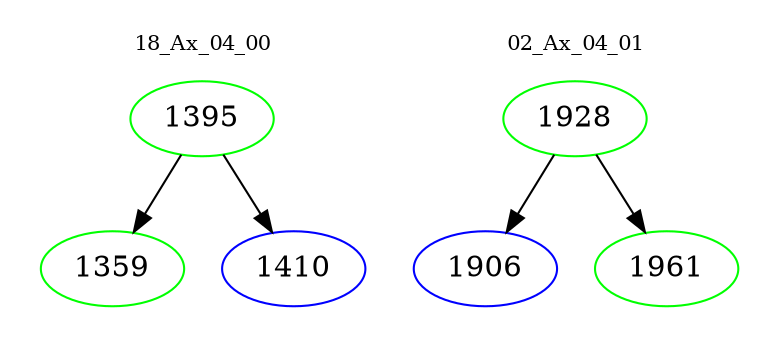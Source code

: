 digraph{
subgraph cluster_0 {
color = white
label = "18_Ax_04_00";
fontsize=10;
T0_1395 [label="1395", color="green"]
T0_1395 -> T0_1359 [color="black"]
T0_1359 [label="1359", color="green"]
T0_1395 -> T0_1410 [color="black"]
T0_1410 [label="1410", color="blue"]
}
subgraph cluster_1 {
color = white
label = "02_Ax_04_01";
fontsize=10;
T1_1928 [label="1928", color="green"]
T1_1928 -> T1_1906 [color="black"]
T1_1906 [label="1906", color="blue"]
T1_1928 -> T1_1961 [color="black"]
T1_1961 [label="1961", color="green"]
}
}
